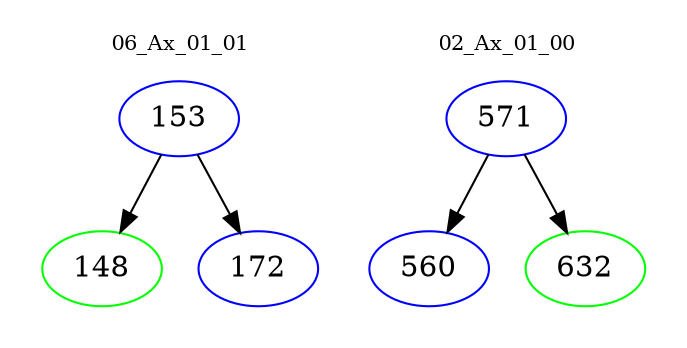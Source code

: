 digraph{
subgraph cluster_0 {
color = white
label = "06_Ax_01_01";
fontsize=10;
T0_153 [label="153", color="blue"]
T0_153 -> T0_148 [color="black"]
T0_148 [label="148", color="green"]
T0_153 -> T0_172 [color="black"]
T0_172 [label="172", color="blue"]
}
subgraph cluster_1 {
color = white
label = "02_Ax_01_00";
fontsize=10;
T1_571 [label="571", color="blue"]
T1_571 -> T1_560 [color="black"]
T1_560 [label="560", color="blue"]
T1_571 -> T1_632 [color="black"]
T1_632 [label="632", color="green"]
}
}

